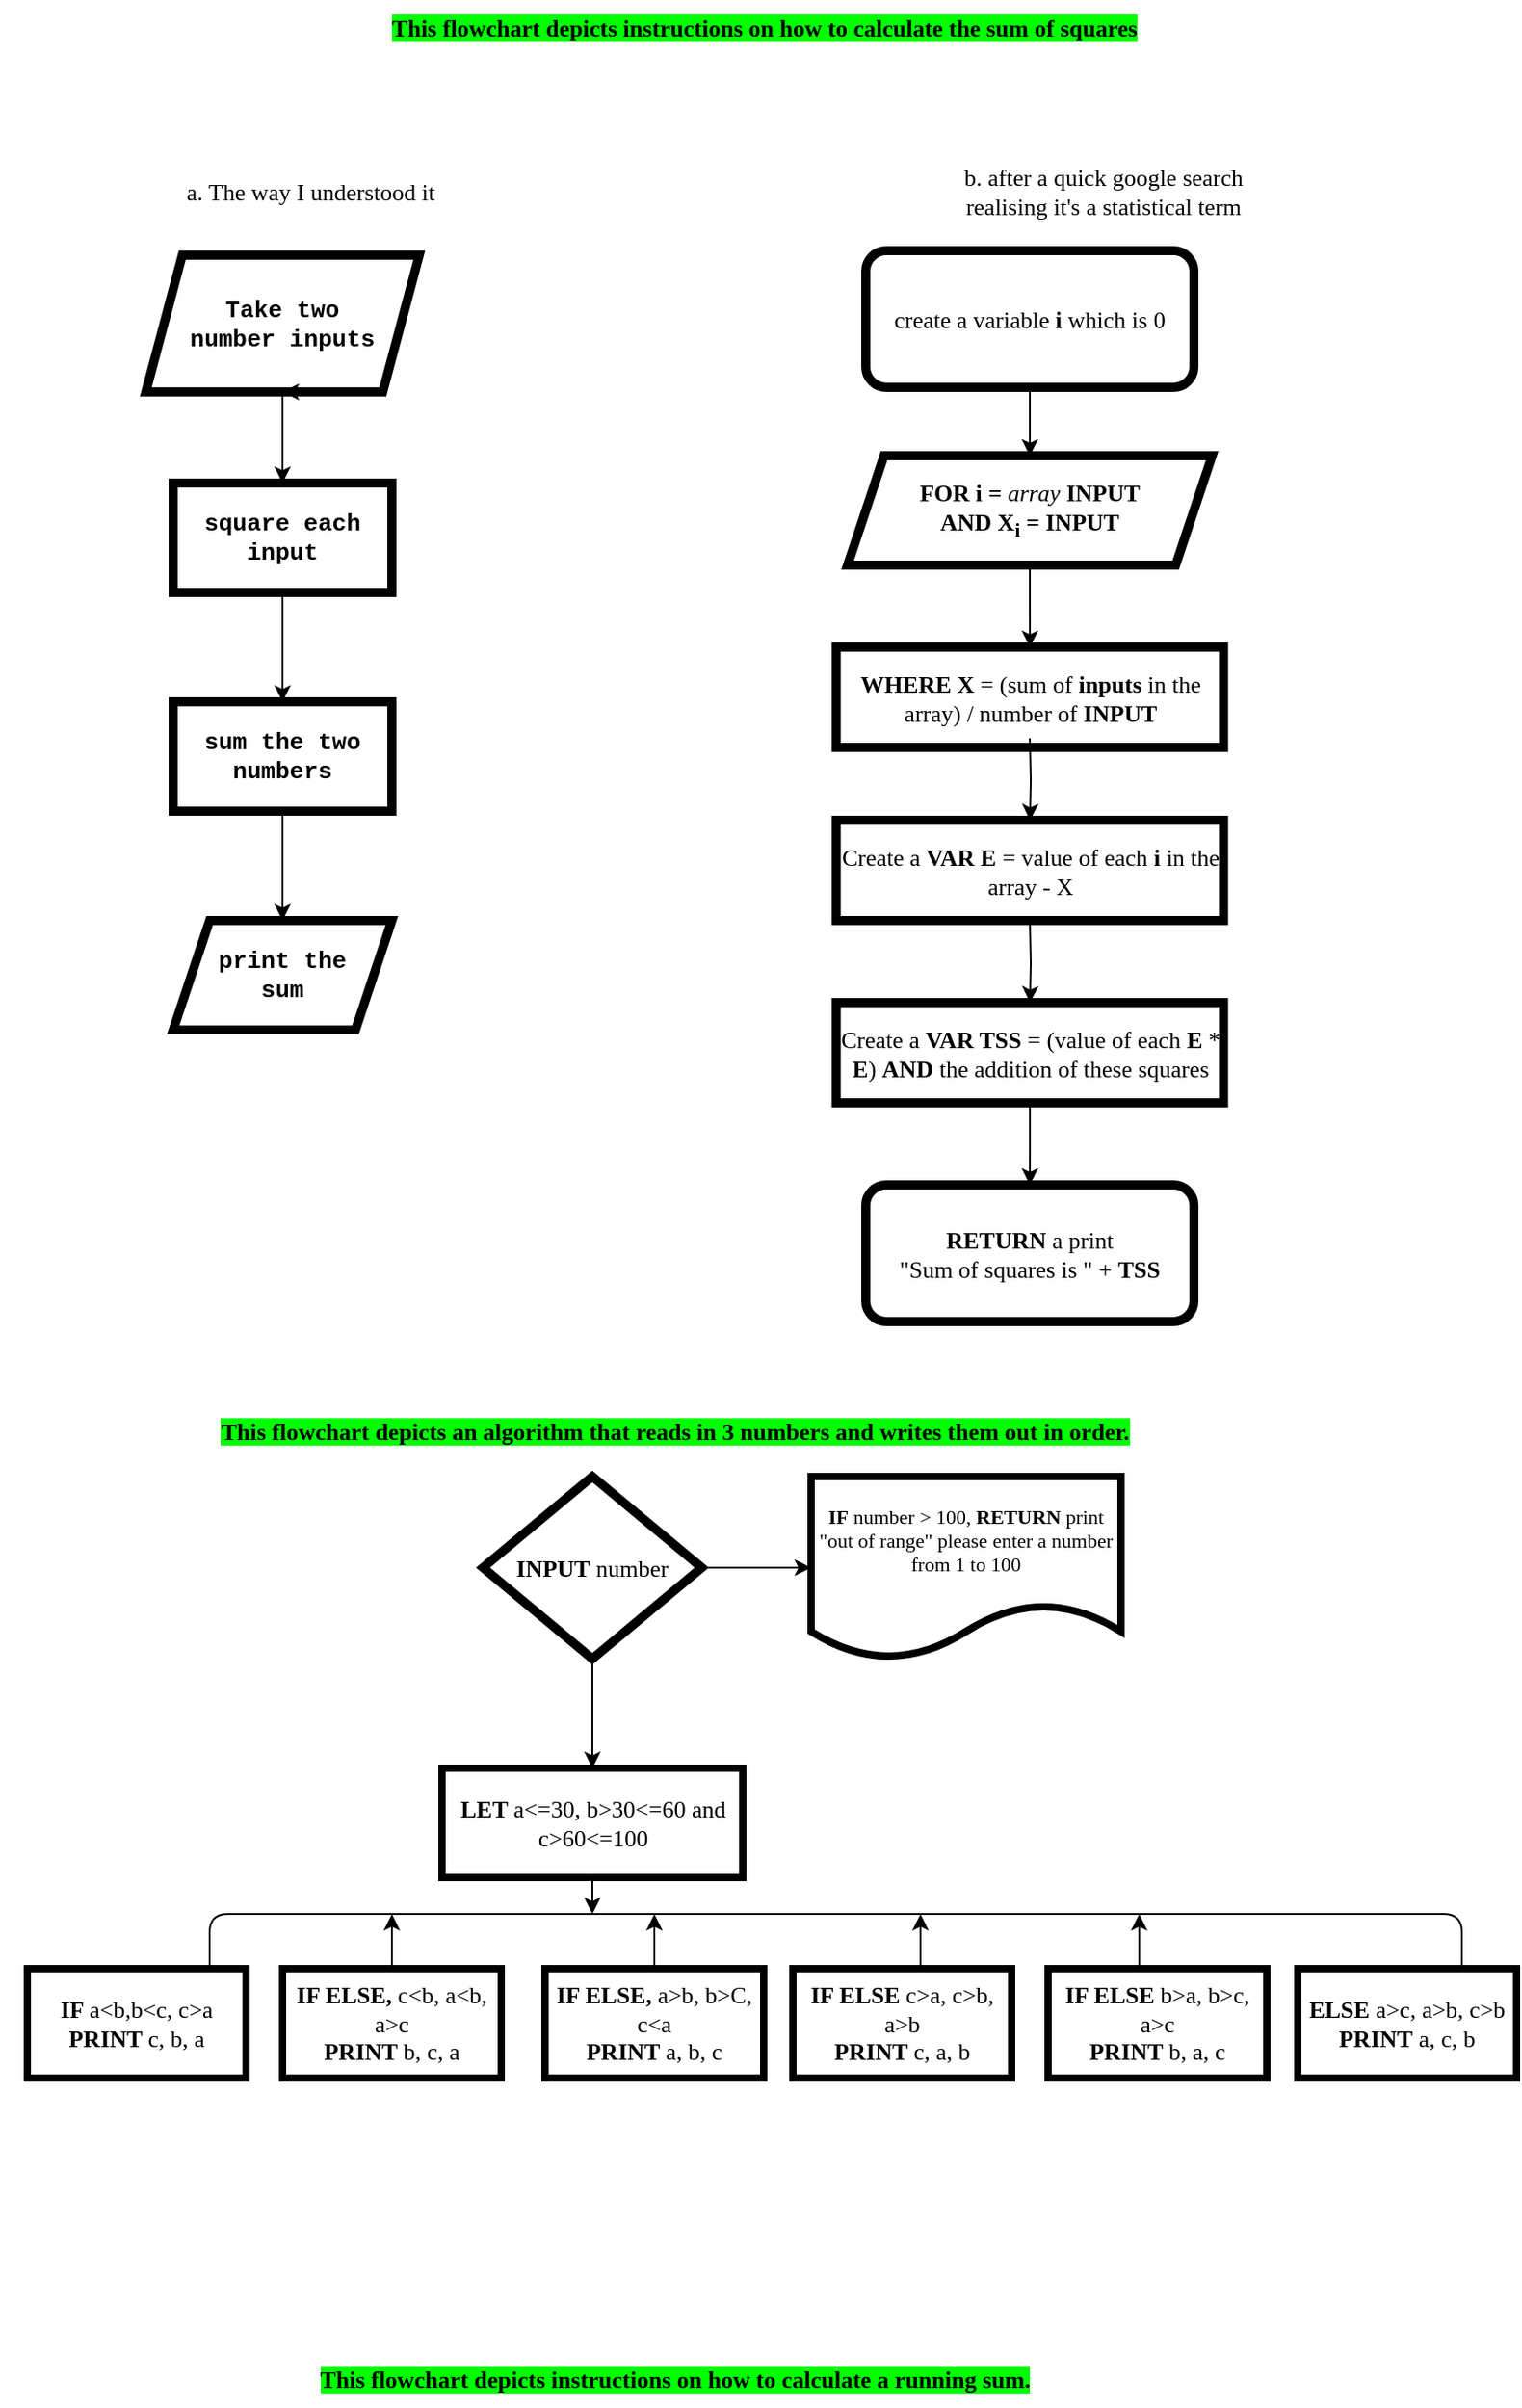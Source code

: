 <mxfile version="21.0.2" type="github">
  <diagram id="C5RBs43oDa-KdzZeNtuy" name="Page-1">
    <mxGraphModel dx="1707" dy="484" grid="1" gridSize="10" guides="1" tooltips="1" connect="1" arrows="1" fold="1" page="1" pageScale="1" pageWidth="827" pageHeight="1169" math="0" shadow="0">
      <root>
        <mxCell id="WIyWlLk6GJQsqaUBKTNV-0" />
        <mxCell id="WIyWlLk6GJQsqaUBKTNV-1" parent="WIyWlLk6GJQsqaUBKTNV-0" />
        <mxCell id="WIyWlLk6GJQsqaUBKTNV-2" value="" style="rounded=0;html=1;jettySize=auto;orthogonalLoop=1;fontSize=11;endArrow=block;endFill=0;endSize=8;strokeWidth=1;shadow=0;labelBackgroundColor=none;edgeStyle=orthogonalEdgeStyle;" parent="WIyWlLk6GJQsqaUBKTNV-1" edge="1">
          <mxGeometry relative="1" as="geometry">
            <mxPoint x="280" y="100" as="sourcePoint" />
            <Array as="points">
              <mxPoint x="390" y="100" />
              <mxPoint x="390" y="210" />
            </Array>
          </mxGeometry>
        </mxCell>
        <mxCell id="cNk4DbZ6GNwxPfYNXBRW-2" value="" style="edgeStyle=orthogonalEdgeStyle;rounded=0;orthogonalLoop=1;jettySize=auto;html=1;fontFamily=Courier New;fontSize=13;" parent="WIyWlLk6GJQsqaUBKTNV-1" source="cNk4DbZ6GNwxPfYNXBRW-1" edge="1">
          <mxGeometry relative="1" as="geometry">
            <mxPoint x="150" y="285" as="targetPoint" />
            <Array as="points">
              <mxPoint x="150" y="245" />
              <mxPoint x="150" y="245" />
            </Array>
          </mxGeometry>
        </mxCell>
        <mxCell id="cNk4DbZ6GNwxPfYNXBRW-1" value="&lt;font style=&quot;font-size: 13px;&quot; face=&quot;Courier New&quot;&gt;&lt;b&gt;Take two&lt;br&gt;number inputs&lt;/b&gt;&lt;/font&gt;" style="shape=parallelogram;perimeter=parallelogramPerimeter;whiteSpace=wrap;html=1;fixedSize=1;strokeColor=default;strokeWidth=5;" parent="WIyWlLk6GJQsqaUBKTNV-1" vertex="1">
          <mxGeometry x="75" y="160" width="150" height="75" as="geometry" />
        </mxCell>
        <mxCell id="cNk4DbZ6GNwxPfYNXBRW-3" value="&lt;b&gt;square each input&lt;/b&gt;" style="rounded=0;whiteSpace=wrap;html=1;strokeColor=default;strokeWidth=5;fontFamily=Courier New;fontSize=13;" parent="WIyWlLk6GJQsqaUBKTNV-1" vertex="1">
          <mxGeometry x="90" y="285" width="120" height="60" as="geometry" />
        </mxCell>
        <mxCell id="cNk4DbZ6GNwxPfYNXBRW-4" value="" style="edgeStyle=orthogonalEdgeStyle;rounded=0;orthogonalLoop=1;jettySize=auto;html=1;fontFamily=Courier New;fontSize=13;" parent="WIyWlLk6GJQsqaUBKTNV-1" edge="1">
          <mxGeometry relative="1" as="geometry">
            <mxPoint x="150" y="345" as="sourcePoint" />
            <mxPoint x="150" y="405" as="targetPoint" />
            <Array as="points">
              <mxPoint x="150" y="365" />
              <mxPoint x="150" y="365" />
            </Array>
          </mxGeometry>
        </mxCell>
        <mxCell id="cNk4DbZ6GNwxPfYNXBRW-8" value="" style="edgeStyle=orthogonalEdgeStyle;rounded=0;orthogonalLoop=1;jettySize=auto;html=1;fontFamily=Courier New;fontSize=13;" parent="WIyWlLk6GJQsqaUBKTNV-1" source="cNk4DbZ6GNwxPfYNXBRW-5" target="cNk4DbZ6GNwxPfYNXBRW-6" edge="1">
          <mxGeometry relative="1" as="geometry" />
        </mxCell>
        <mxCell id="cNk4DbZ6GNwxPfYNXBRW-5" value="&lt;b&gt;sum the two numbers&lt;/b&gt;" style="rounded=0;whiteSpace=wrap;html=1;strokeColor=default;strokeWidth=5;fontFamily=Courier New;fontSize=13;" parent="WIyWlLk6GJQsqaUBKTNV-1" vertex="1">
          <mxGeometry x="90" y="405" width="120" height="60" as="geometry" />
        </mxCell>
        <mxCell id="cNk4DbZ6GNwxPfYNXBRW-6" value="&lt;b&gt;print the&lt;br&gt;sum&lt;br&gt;&lt;/b&gt;" style="shape=parallelogram;perimeter=parallelogramPerimeter;whiteSpace=wrap;html=1;fixedSize=1;fontSize=13;fontFamily=Courier New;rounded=0;strokeWidth=5;strokeColor=default;" parent="WIyWlLk6GJQsqaUBKTNV-1" vertex="1">
          <mxGeometry x="90" y="525" width="120" height="60" as="geometry" />
        </mxCell>
        <mxCell id="cNk4DbZ6GNwxPfYNXBRW-9" value="This flowchart depicts instructions on how to calculate the sum of squares" style="text;html=1;align=center;verticalAlign=middle;resizable=0;points=[];autosize=1;strokeColor=none;fillColor=none;fontSize=13;fontFamily=Lucida Console;fontStyle=1;labelBackgroundColor=#00FF00;" parent="WIyWlLk6GJQsqaUBKTNV-1" vertex="1">
          <mxGeometry x="104" y="20" width="620" height="30" as="geometry" />
        </mxCell>
        <mxCell id="cNk4DbZ6GNwxPfYNXBRW-10" value="a. The way I understood it" style="text;html=1;align=center;verticalAlign=middle;resizable=0;points=[];autosize=1;strokeColor=none;fillColor=none;fontSize=13;fontFamily=Lucida Console;" parent="WIyWlLk6GJQsqaUBKTNV-1" vertex="1">
          <mxGeometry x="50" y="110" width="230" height="30" as="geometry" />
        </mxCell>
        <mxCell id="cNk4DbZ6GNwxPfYNXBRW-11" value="b. after a quick google search&lt;br&gt;realising it&#39;s a statistical term" style="text;html=1;align=center;verticalAlign=middle;resizable=0;points=[];autosize=1;strokeColor=none;fillColor=none;fontSize=13;fontFamily=Lucida Console;" parent="WIyWlLk6GJQsqaUBKTNV-1" vertex="1">
          <mxGeometry x="460" y="105" width="280" height="40" as="geometry" />
        </mxCell>
        <mxCell id="cNk4DbZ6GNwxPfYNXBRW-15" value="" style="edgeStyle=orthogonalEdgeStyle;rounded=0;orthogonalLoop=1;jettySize=auto;html=1;fontFamily=Lucida Console;fontSize=13;" parent="WIyWlLk6GJQsqaUBKTNV-1" source="cNk4DbZ6GNwxPfYNXBRW-13" target="cNk4DbZ6GNwxPfYNXBRW-14" edge="1">
          <mxGeometry relative="1" as="geometry" />
        </mxCell>
        <mxCell id="cNk4DbZ6GNwxPfYNXBRW-13" value="&lt;span style=&quot;&quot;&gt;create a variable &lt;b&gt;i &lt;/b&gt;which is 0&lt;/span&gt;" style="rounded=1;whiteSpace=wrap;html=1;labelBackgroundColor=none;strokeColor=default;strokeWidth=5;fontFamily=Lucida Console;fontSize=13;" parent="WIyWlLk6GJQsqaUBKTNV-1" vertex="1">
          <mxGeometry x="470" y="157.5" width="180" height="75" as="geometry" />
        </mxCell>
        <mxCell id="cNk4DbZ6GNwxPfYNXBRW-18" value="" style="edgeStyle=orthogonalEdgeStyle;rounded=0;orthogonalLoop=1;jettySize=auto;html=1;fontFamily=Lucida Console;fontSize=13;" parent="WIyWlLk6GJQsqaUBKTNV-1" source="cNk4DbZ6GNwxPfYNXBRW-14" target="cNk4DbZ6GNwxPfYNXBRW-16" edge="1">
          <mxGeometry relative="1" as="geometry" />
        </mxCell>
        <mxCell id="cNk4DbZ6GNwxPfYNXBRW-14" value="&lt;b&gt;FOR i&lt;/b&gt;&lt;i&gt;&amp;nbsp;&lt;b&gt;=&lt;/b&gt; array&amp;nbsp;&lt;/i&gt;&lt;b&gt;INPUT&lt;br&gt;AND X&lt;sub&gt;i&lt;/sub&gt;&amp;nbsp;= INPUT&lt;/b&gt;" style="shape=parallelogram;perimeter=parallelogramPerimeter;whiteSpace=wrap;html=1;fixedSize=1;labelBackgroundColor=#FFFFFF;strokeColor=default;strokeWidth=5;fontFamily=Lucida Console;fontSize=13;" parent="WIyWlLk6GJQsqaUBKTNV-1" vertex="1">
          <mxGeometry x="460" y="270" width="200" height="60" as="geometry" />
        </mxCell>
        <mxCell id="cNk4DbZ6GNwxPfYNXBRW-16" value="&lt;b&gt;WHERE X &lt;/b&gt;= (sum of &lt;b&gt;inputs&lt;/b&gt; in the array) / number of &lt;b&gt;INPUT&lt;/b&gt;" style="whiteSpace=wrap;html=1;labelBackgroundColor=none;strokeColor=default;strokeWidth=5;fontFamily=Lucida Console;fontSize=13;" parent="WIyWlLk6GJQsqaUBKTNV-1" vertex="1">
          <mxGeometry x="453.75" y="375" width="212.5" height="55" as="geometry" />
        </mxCell>
        <mxCell id="cNk4DbZ6GNwxPfYNXBRW-19" style="edgeStyle=orthogonalEdgeStyle;rounded=0;orthogonalLoop=1;jettySize=auto;html=1;exitX=0.75;exitY=1;exitDx=0;exitDy=0;entryX=0.5;entryY=1;entryDx=0;entryDy=0;fontFamily=Lucida Console;fontSize=13;" parent="WIyWlLk6GJQsqaUBKTNV-1" source="cNk4DbZ6GNwxPfYNXBRW-1" target="cNk4DbZ6GNwxPfYNXBRW-1" edge="1">
          <mxGeometry relative="1" as="geometry" />
        </mxCell>
        <mxCell id="cNk4DbZ6GNwxPfYNXBRW-20" value="" style="edgeStyle=orthogonalEdgeStyle;rounded=0;orthogonalLoop=1;jettySize=auto;html=1;fontFamily=Lucida Console;fontSize=13;" parent="WIyWlLk6GJQsqaUBKTNV-1" target="cNk4DbZ6GNwxPfYNXBRW-21" edge="1">
          <mxGeometry relative="1" as="geometry">
            <mxPoint x="560" y="425" as="sourcePoint" />
          </mxGeometry>
        </mxCell>
        <mxCell id="cNk4DbZ6GNwxPfYNXBRW-21" value="Create a&amp;nbsp;&lt;b&gt;VAR E &lt;/b&gt;= value of each &lt;b&gt;i&lt;/b&gt; in the array - X" style="whiteSpace=wrap;html=1;labelBackgroundColor=none;strokeColor=default;strokeWidth=5;fontFamily=Lucida Console;fontSize=13;" parent="WIyWlLk6GJQsqaUBKTNV-1" vertex="1">
          <mxGeometry x="453.75" y="470" width="212.5" height="55" as="geometry" />
        </mxCell>
        <mxCell id="cNk4DbZ6GNwxPfYNXBRW-23" value="" style="edgeStyle=orthogonalEdgeStyle;rounded=0;orthogonalLoop=1;jettySize=auto;html=1;fontFamily=Lucida Console;fontSize=13;" parent="WIyWlLk6GJQsqaUBKTNV-1" target="cNk4DbZ6GNwxPfYNXBRW-24" edge="1">
          <mxGeometry relative="1" as="geometry">
            <mxPoint x="560" y="525" as="sourcePoint" />
          </mxGeometry>
        </mxCell>
        <mxCell id="cNk4DbZ6GNwxPfYNXBRW-26" value="" style="edgeStyle=orthogonalEdgeStyle;rounded=0;orthogonalLoop=1;jettySize=auto;html=1;fontFamily=Lucida Console;fontSize=13;" parent="WIyWlLk6GJQsqaUBKTNV-1" source="cNk4DbZ6GNwxPfYNXBRW-24" target="cNk4DbZ6GNwxPfYNXBRW-25" edge="1">
          <mxGeometry relative="1" as="geometry" />
        </mxCell>
        <mxCell id="cNk4DbZ6GNwxPfYNXBRW-24" value="Create a&amp;nbsp;&lt;b&gt;VAR TSS&amp;nbsp;&lt;/b&gt;= (value of each &lt;b&gt;E&lt;/b&gt; * &lt;b&gt;E&lt;/b&gt;) &lt;b&gt;AND &lt;/b&gt;the addition of these squares" style="whiteSpace=wrap;html=1;labelBackgroundColor=none;strokeColor=default;strokeWidth=5;fontFamily=Lucida Console;fontSize=13;" parent="WIyWlLk6GJQsqaUBKTNV-1" vertex="1">
          <mxGeometry x="453.75" y="570" width="212.5" height="55" as="geometry" />
        </mxCell>
        <mxCell id="cNk4DbZ6GNwxPfYNXBRW-25" value="&lt;b&gt;RETURN &lt;/b&gt;a print&lt;br&gt;&quot;Sum of squares is &quot; + &lt;b&gt;TSS&lt;/b&gt;" style="rounded=1;whiteSpace=wrap;html=1;labelBackgroundColor=none;strokeColor=default;strokeWidth=5;fontFamily=Lucida Console;fontSize=13;" parent="WIyWlLk6GJQsqaUBKTNV-1" vertex="1">
          <mxGeometry x="470" y="670" width="180" height="75" as="geometry" />
        </mxCell>
        <mxCell id="hEzP6DhWdqoU2Ztwkogl-1" value="This flowchart depicts instructions on how to calculate a running sum." style="text;html=1;align=center;verticalAlign=middle;resizable=0;points=[];autosize=1;strokeColor=none;fillColor=none;fontSize=13;fontFamily=Lucida Console;fontStyle=1;labelBackgroundColor=#00FF00;" vertex="1" parent="WIyWlLk6GJQsqaUBKTNV-1">
          <mxGeometry x="70" y="1310" width="590" height="30" as="geometry" />
        </mxCell>
        <mxCell id="hEzP6DhWdqoU2Ztwkogl-3" value="This flowchart depicts an algorithm that reads in 3 numbers and writes them out in order." style="text;html=1;align=center;verticalAlign=middle;resizable=0;points=[];autosize=1;strokeColor=none;fillColor=none;fontSize=13;fontFamily=Lucida Console;fontStyle=1;labelBackgroundColor=#00FF00;" vertex="1" parent="WIyWlLk6GJQsqaUBKTNV-1">
          <mxGeometry x="-5" y="790" width="740" height="30" as="geometry" />
        </mxCell>
        <mxCell id="hEzP6DhWdqoU2Ztwkogl-6" value="" style="edgeStyle=orthogonalEdgeStyle;rounded=0;orthogonalLoop=1;jettySize=auto;html=1;" edge="1" parent="WIyWlLk6GJQsqaUBKTNV-1" source="hEzP6DhWdqoU2Ztwkogl-4" target="hEzP6DhWdqoU2Ztwkogl-5">
          <mxGeometry relative="1" as="geometry" />
        </mxCell>
        <mxCell id="hEzP6DhWdqoU2Ztwkogl-8" value="" style="edgeStyle=orthogonalEdgeStyle;rounded=0;orthogonalLoop=1;jettySize=auto;html=1;" edge="1" parent="WIyWlLk6GJQsqaUBKTNV-1" source="hEzP6DhWdqoU2Ztwkogl-4" target="hEzP6DhWdqoU2Ztwkogl-7">
          <mxGeometry relative="1" as="geometry" />
        </mxCell>
        <mxCell id="hEzP6DhWdqoU2Ztwkogl-4" value="&lt;font style=&quot;font-size: 13px;&quot; face=&quot;Lucida Console&quot;&gt;&lt;b&gt;INPUT&lt;/b&gt; number&lt;/font&gt;" style="rhombus;whiteSpace=wrap;html=1;strokeWidth=5;" vertex="1" parent="WIyWlLk6GJQsqaUBKTNV-1">
          <mxGeometry x="260" y="830" width="120" height="100" as="geometry" />
        </mxCell>
        <mxCell id="hEzP6DhWdqoU2Ztwkogl-5" value="&lt;div style=&quot;font-size: 11px;&quot;&gt;&lt;font style=&quot;font-size: 11px;&quot;&gt;&lt;b style=&quot;font-family: &amp;quot;Lucida Console&amp;quot;; background-color: initial;&quot;&gt;IF&lt;/b&gt;&lt;span style=&quot;font-family: &amp;quot;Lucida Console&amp;quot;; background-color: initial;&quot;&gt; number &amp;gt; 100, &lt;b&gt;RETURN&lt;/b&gt; print &quot;out of range&quot; please enter a number&lt;/span&gt;&lt;/font&gt;&lt;/div&gt;&lt;font style=&quot;font-size: 11px;&quot; face=&quot;Lucida Console&quot;&gt;&lt;div style=&quot;&quot;&gt;&lt;span style=&quot;background-color: initial;&quot;&gt;from 1 to 100&lt;/span&gt;&lt;/div&gt;&lt;/font&gt;" style="shape=document;whiteSpace=wrap;html=1;boundedLbl=1;rounded=1;strokeWidth=4;align=center;" vertex="1" parent="WIyWlLk6GJQsqaUBKTNV-1">
          <mxGeometry x="440" y="830" width="170" height="100" as="geometry" />
        </mxCell>
        <mxCell id="hEzP6DhWdqoU2Ztwkogl-12" value="" style="edgeStyle=orthogonalEdgeStyle;rounded=1;orthogonalLoop=1;jettySize=auto;html=1;endArrow=none;exitX=0.75;exitY=0;exitDx=0;exitDy=0;" edge="1" parent="WIyWlLk6GJQsqaUBKTNV-1" source="hEzP6DhWdqoU2Ztwkogl-30" target="hEzP6DhWdqoU2Ztwkogl-11">
          <mxGeometry relative="1" as="geometry">
            <mxPoint x="720" y="1070" as="sourcePoint" />
            <Array as="points">
              <mxPoint x="797" y="1070" />
              <mxPoint x="110" y="1070" />
            </Array>
          </mxGeometry>
        </mxCell>
        <mxCell id="hEzP6DhWdqoU2Ztwkogl-20" value="" style="edgeStyle=orthogonalEdgeStyle;rounded=0;orthogonalLoop=1;jettySize=auto;html=1;" edge="1" parent="WIyWlLk6GJQsqaUBKTNV-1" source="hEzP6DhWdqoU2Ztwkogl-7">
          <mxGeometry relative="1" as="geometry">
            <mxPoint x="320" y="1070" as="targetPoint" />
          </mxGeometry>
        </mxCell>
        <mxCell id="hEzP6DhWdqoU2Ztwkogl-7" value="&lt;b&gt;LET &lt;/b&gt;a&amp;lt;=30, b&amp;gt;30&amp;lt;=60 and c&amp;gt;60&amp;lt;=100" style="whiteSpace=wrap;html=1;strokeWidth=4;fontFamily=Lucida Console;fontSize=13;" vertex="1" parent="WIyWlLk6GJQsqaUBKTNV-1">
          <mxGeometry x="237.5" y="990" width="165" height="60" as="geometry" />
        </mxCell>
        <mxCell id="hEzP6DhWdqoU2Ztwkogl-11" value="&lt;b&gt;IF &lt;/b&gt;a&amp;lt;b,b&amp;lt;c, c&amp;gt;a&lt;br&gt;&lt;b&gt;PRINT &lt;/b&gt;c, b, a" style="whiteSpace=wrap;html=1;fontSize=13;fontFamily=Lucida Console;strokeWidth=4;" vertex="1" parent="WIyWlLk6GJQsqaUBKTNV-1">
          <mxGeometry x="10" y="1100" width="120" height="60" as="geometry" />
        </mxCell>
        <mxCell id="hEzP6DhWdqoU2Ztwkogl-27" value="" style="edgeStyle=orthogonalEdgeStyle;rounded=0;orthogonalLoop=1;jettySize=auto;html=1;" edge="1" parent="WIyWlLk6GJQsqaUBKTNV-1" source="hEzP6DhWdqoU2Ztwkogl-13">
          <mxGeometry relative="1" as="geometry">
            <mxPoint x="210" y="1070" as="targetPoint" />
          </mxGeometry>
        </mxCell>
        <mxCell id="hEzP6DhWdqoU2Ztwkogl-13" value="&lt;b&gt;IF ELSE, &lt;/b&gt;c&amp;lt;b, a&amp;lt;b, a&amp;gt;c&lt;br&gt;&lt;b&gt;PRINT &lt;/b&gt;b, c, a" style="whiteSpace=wrap;html=1;fontSize=13;fontFamily=Lucida Console;strokeWidth=4;" vertex="1" parent="WIyWlLk6GJQsqaUBKTNV-1">
          <mxGeometry x="150" y="1100" width="120" height="60" as="geometry" />
        </mxCell>
        <mxCell id="hEzP6DhWdqoU2Ztwkogl-24" value="" style="edgeStyle=orthogonalEdgeStyle;rounded=0;orthogonalLoop=1;jettySize=auto;html=1;exitX=0.5;exitY=0;exitDx=0;exitDy=0;" edge="1" parent="WIyWlLk6GJQsqaUBKTNV-1" source="hEzP6DhWdqoU2Ztwkogl-23">
          <mxGeometry relative="1" as="geometry">
            <mxPoint x="490" y="1070" as="sourcePoint" />
            <mxPoint x="500" y="1070" as="targetPoint" />
            <Array as="points">
              <mxPoint x="500" y="1100" />
              <mxPoint x="500" y="1070" />
            </Array>
          </mxGeometry>
        </mxCell>
        <mxCell id="hEzP6DhWdqoU2Ztwkogl-29" style="edgeStyle=orthogonalEdgeStyle;rounded=0;orthogonalLoop=1;jettySize=auto;html=1;" edge="1" parent="WIyWlLk6GJQsqaUBKTNV-1" source="hEzP6DhWdqoU2Ztwkogl-16">
          <mxGeometry relative="1" as="geometry">
            <mxPoint x="354" y="1070" as="targetPoint" />
          </mxGeometry>
        </mxCell>
        <mxCell id="hEzP6DhWdqoU2Ztwkogl-16" value="&lt;b&gt;IF ELSE, &lt;/b&gt;a&amp;gt;b, b&amp;gt;C, c&amp;lt;a&lt;br&gt;&lt;b&gt;PRINT &lt;/b&gt;a, b, c" style="whiteSpace=wrap;html=1;fontSize=13;fontFamily=Lucida Console;strokeWidth=4;" vertex="1" parent="WIyWlLk6GJQsqaUBKTNV-1">
          <mxGeometry x="294" y="1100" width="120" height="60" as="geometry" />
        </mxCell>
        <mxCell id="hEzP6DhWdqoU2Ztwkogl-26" value="" style="edgeStyle=orthogonalEdgeStyle;rounded=0;orthogonalLoop=1;jettySize=auto;html=1;exitX=0.433;exitY=0;exitDx=0;exitDy=0;exitPerimeter=0;" edge="1" parent="WIyWlLk6GJQsqaUBKTNV-1" source="hEzP6DhWdqoU2Ztwkogl-25">
          <mxGeometry relative="1" as="geometry">
            <mxPoint x="680" y="1070" as="sourcePoint" />
            <mxPoint x="620" y="1070" as="targetPoint" />
          </mxGeometry>
        </mxCell>
        <mxCell id="hEzP6DhWdqoU2Ztwkogl-23" value="&lt;b&gt;IF ELSE &lt;/b&gt;c&amp;gt;a, c&amp;gt;b, a&amp;gt;b&lt;br&gt;&lt;b&gt;PRINT &lt;/b&gt;c, a, b" style="whiteSpace=wrap;html=1;fontSize=13;fontFamily=Lucida Console;strokeWidth=4;" vertex="1" parent="WIyWlLk6GJQsqaUBKTNV-1">
          <mxGeometry x="430" y="1100" width="120" height="60" as="geometry" />
        </mxCell>
        <mxCell id="hEzP6DhWdqoU2Ztwkogl-25" value="&lt;b&gt;IF ELSE &lt;/b&gt;b&amp;gt;a, b&amp;gt;c, a&amp;gt;c&lt;br&gt;&lt;b&gt;PRINT &lt;/b&gt;b, a, c" style="whiteSpace=wrap;html=1;fontSize=13;fontFamily=Lucida Console;strokeWidth=4;" vertex="1" parent="WIyWlLk6GJQsqaUBKTNV-1">
          <mxGeometry x="570" y="1100" width="120" height="60" as="geometry" />
        </mxCell>
        <mxCell id="hEzP6DhWdqoU2Ztwkogl-30" value="&lt;b&gt;ELSE &lt;/b&gt;a&amp;gt;c, a&amp;gt;b, c&amp;gt;b&lt;br&gt;&lt;b&gt;PRINT&lt;/b&gt;&amp;nbsp;a, c, b" style="whiteSpace=wrap;html=1;fontSize=13;fontFamily=Lucida Console;strokeWidth=4;" vertex="1" parent="WIyWlLk6GJQsqaUBKTNV-1">
          <mxGeometry x="707" y="1100" width="120" height="60" as="geometry" />
        </mxCell>
      </root>
    </mxGraphModel>
  </diagram>
</mxfile>
